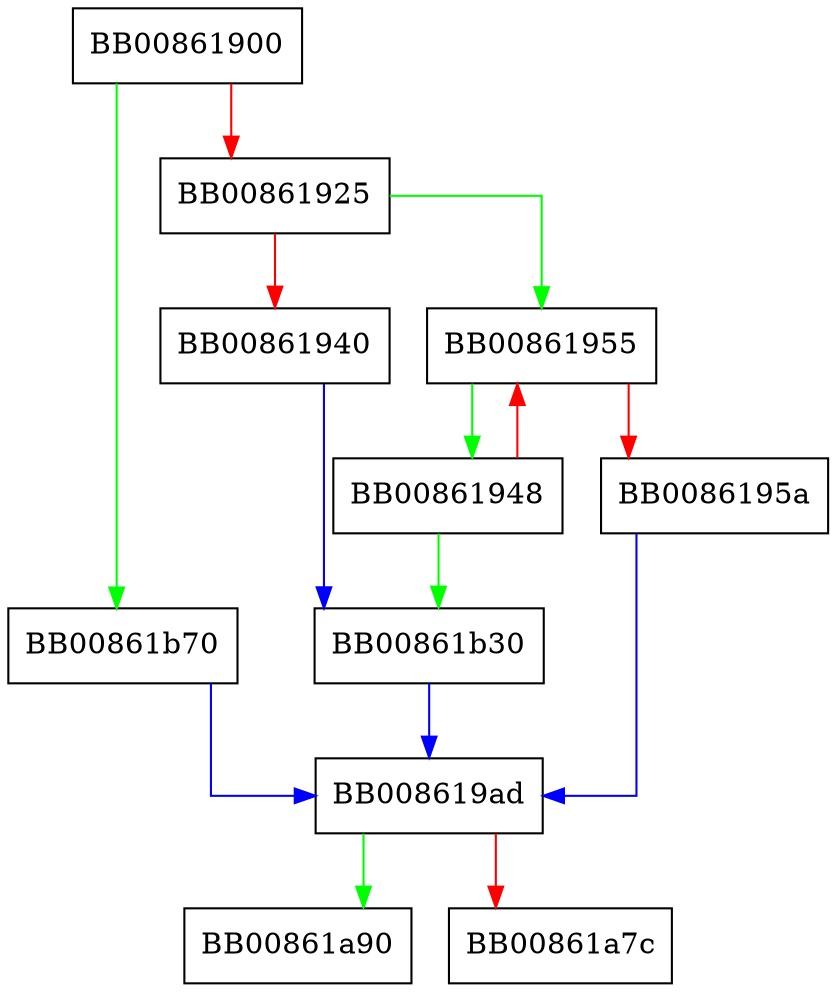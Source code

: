 digraph __libc_setup_tls {
  node [shape="box"];
  graph [splines=ortho];
  BB00861900 -> BB00861b70 [color="green"];
  BB00861900 -> BB00861925 [color="red"];
  BB00861925 -> BB00861955 [color="green"];
  BB00861925 -> BB00861940 [color="red"];
  BB00861940 -> BB00861b30 [color="blue"];
  BB00861948 -> BB00861b30 [color="green"];
  BB00861948 -> BB00861955 [color="red"];
  BB00861955 -> BB00861948 [color="green"];
  BB00861955 -> BB0086195a [color="red"];
  BB0086195a -> BB008619ad [color="blue"];
  BB008619ad -> BB00861a90 [color="green"];
  BB008619ad -> BB00861a7c [color="red"];
  BB00861b30 -> BB008619ad [color="blue"];
  BB00861b70 -> BB008619ad [color="blue"];
}